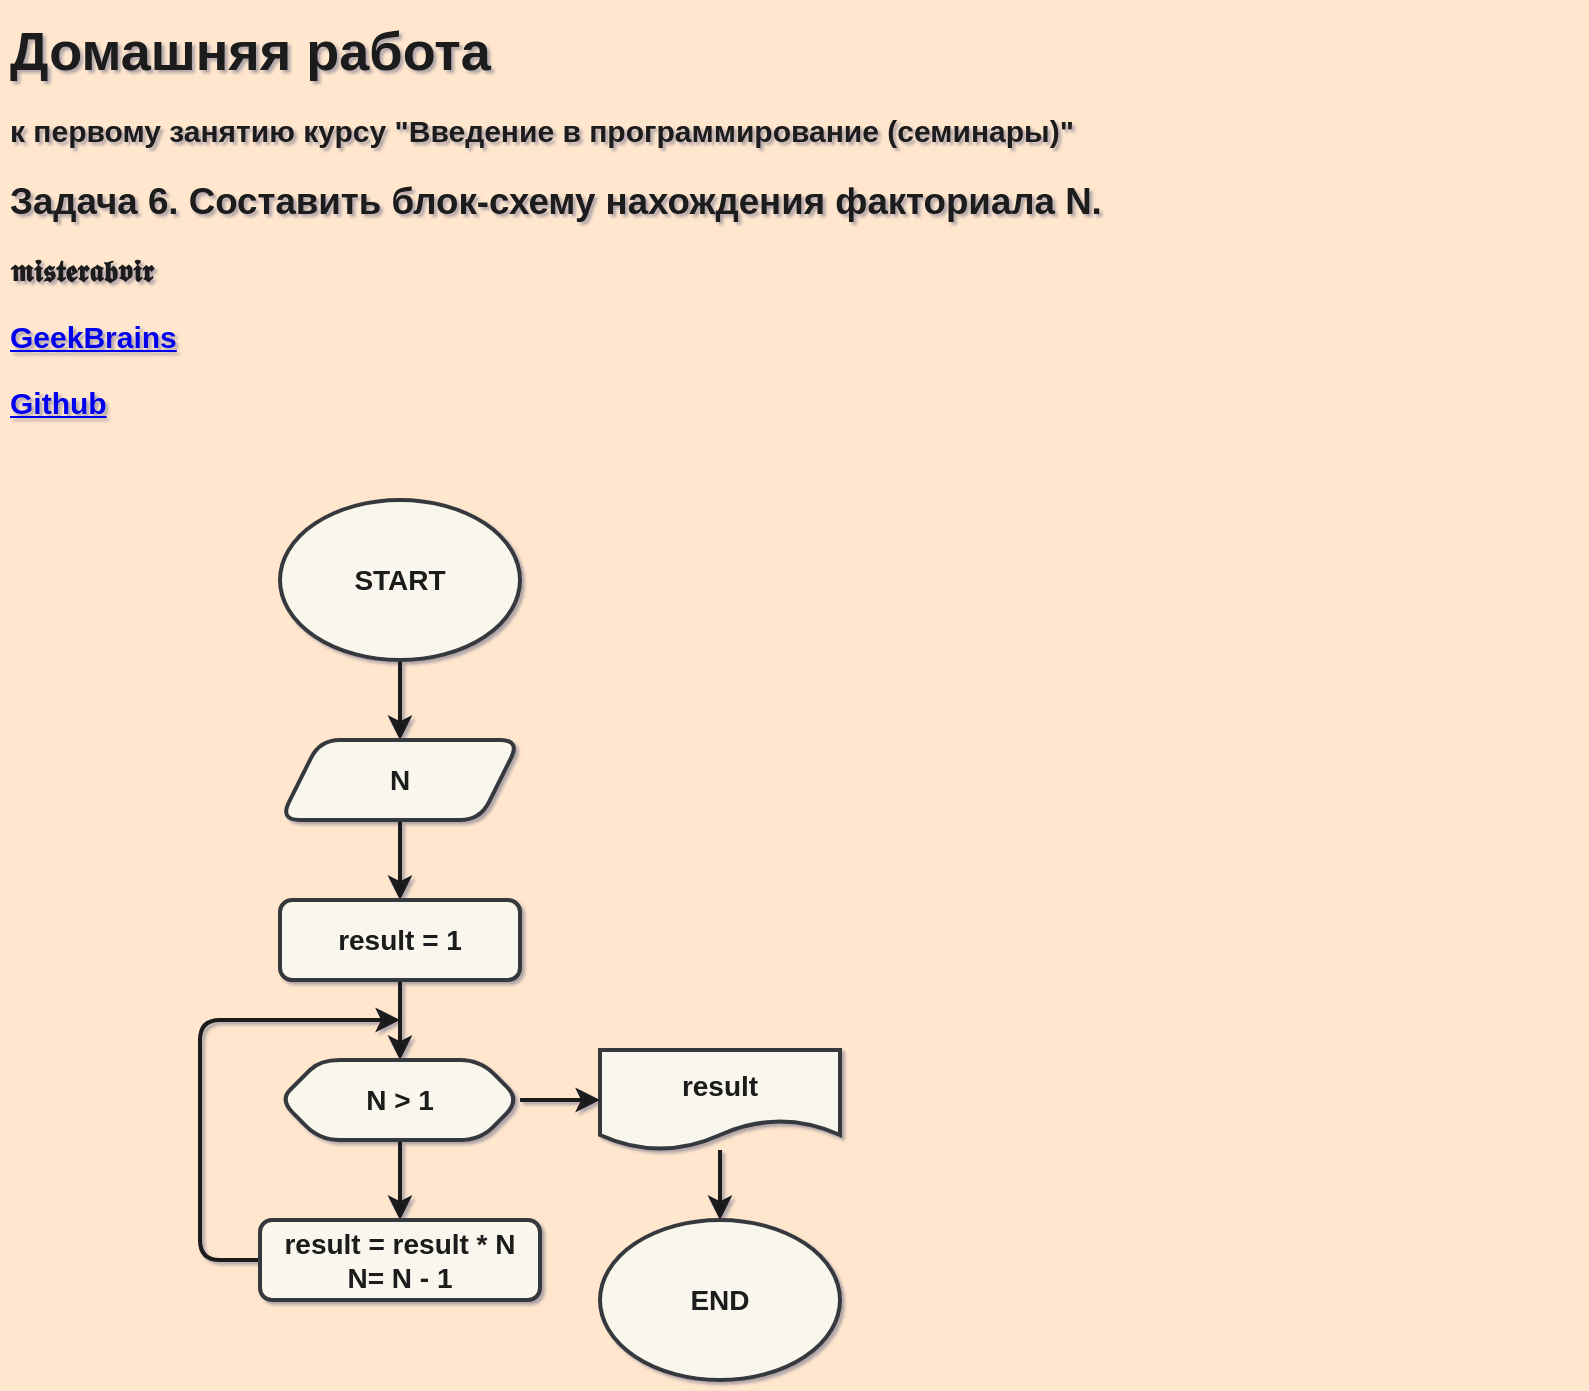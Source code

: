 <mxfile version="20.7.4" type="device"><diagram id="HgxuDFO7ci0bPYLWqyz5" name="Page-1"><mxGraphModel dx="1418" dy="868" grid="1" gridSize="10" guides="1" tooltips="1" connect="1" arrows="1" fold="1" page="1" pageScale="1" pageWidth="827" pageHeight="1169" background="#FFE6CC" math="0" shadow="1"><root><mxCell id="0"/><mxCell id="1" parent="0"/><object label="&lt;h1 style=&quot;font-size: 15px&quot;&gt;&lt;font style=&quot;font-size: 27px&quot;&gt;Домашняя работа&lt;/font&gt;&lt;/h1&gt;&lt;p style=&quot;font-size: 15px&quot;&gt;&lt;font style=&quot;font-size: 15px&quot;&gt;к первому занятию курсу &quot;Введение в программирование (семинары)&quot;&lt;/font&gt;&lt;/p&gt;&lt;p style=&quot;font-size: 15px&quot;&gt;&lt;span dir=&quot;ltr&quot; role=&quot;presentation&quot; style=&quot;left: 120px; top: 187.532px; font-size: 18.333px; font-family: sans-serif; transform: scaleX(0.999);&quot;&gt;Задача 6. Составить блок-схему нахождения факториала N.&lt;/span&gt;&lt;br&gt;&lt;/p&gt;&lt;font style=&quot;font-size: 15px&quot;&gt;𝖒𝖎𝖘𝖙𝖊𝖗𝖆𝖇𝖛𝖎𝖗&lt;br&gt;&lt;/font&gt;&lt;p style=&quot;font-size: 15px&quot;&gt;&lt;a href=&quot;https://gb.ru/users/8831713&quot;&gt;&lt;font style=&quot;font-size: 15px&quot;&gt;GeekBrains&lt;/font&gt;&lt;/a&gt;&lt;/p&gt;&lt;p style=&quot;font-size: 15px&quot;&gt;&lt;a href=&quot;https://github.com/misterabvir/gb_algorithms/&quot;&gt;&lt;font style=&quot;font-size: 15px&quot;&gt;Github&lt;/font&gt;&lt;/a&gt;&lt;/p&gt;" id="23"><mxCell style="text;html=1;strokeColor=none;fillColor=none;spacing=5;spacingTop=-20;whiteSpace=wrap;overflow=hidden;rounded=0;fontSize=14;fontColor=#1A1A1A;fontStyle=1" parent="1" vertex="1"><mxGeometry x="20" y="40" width="790" height="230" as="geometry"/></mxCell></object><mxCell id="CR5Wsd1j0-2uPPrCEZl8-24" value="" style="edgeStyle=orthogonalEdgeStyle;rounded=1;orthogonalLoop=1;jettySize=auto;html=1;labelBackgroundColor=none;strokeColor=#1A1A1A;strokeWidth=2;fontColor=#1A1A1A;" parent="1" source="CR5Wsd1j0-2uPPrCEZl8-25" target="CR5Wsd1j0-2uPPrCEZl8-26" edge="1"><mxGeometry relative="1" as="geometry"/></mxCell><mxCell id="CR5Wsd1j0-2uPPrCEZl8-25" value="result" style="shape=document;whiteSpace=wrap;html=1;boundedLbl=1;fontSize=14;fillColor=#f9f7ed;strokeColor=#36393d;fontColor=#1A1A1A;rounded=1;strokeWidth=2;fontStyle=1;" parent="1" vertex="1"><mxGeometry x="320" y="555" width="120" height="50" as="geometry"/></mxCell><mxCell id="CR5Wsd1j0-2uPPrCEZl8-26" value="END" style="ellipse;whiteSpace=wrap;html=1;rounded=1;fillColor=#f9f7ed;strokeColor=#36393d;strokeWidth=2;fontColor=#1A1A1A;fontStyle=1;fontSize=14;" parent="1" vertex="1"><mxGeometry x="320" y="640" width="120" height="80" as="geometry"/></mxCell><mxCell id="CR5Wsd1j0-2uPPrCEZl8-27" value="" style="edgeStyle=none;curved=1;rounded=1;html=1;fontSize=14;fontColor=#1A1A1A;labelBackgroundColor=none;strokeColor=#1A1A1A;strokeWidth=2;" parent="1" source="CR5Wsd1j0-2uPPrCEZl8-28" target="CR5Wsd1j0-2uPPrCEZl8-30" edge="1"><mxGeometry relative="1" as="geometry"/></mxCell><mxCell id="CR5Wsd1j0-2uPPrCEZl8-28" value="START" style="ellipse;whiteSpace=wrap;html=1;rounded=1;fillColor=#f9f7ed;strokeColor=#36393d;strokeWidth=2;fontColor=#1A1A1A;fontStyle=1;fontSize=14;" parent="1" vertex="1"><mxGeometry x="160" y="280" width="120" height="80" as="geometry"/></mxCell><mxCell id="CR5Wsd1j0-2uPPrCEZl8-29" value="" style="edgeStyle=orthogonalEdgeStyle;rounded=0;orthogonalLoop=1;jettySize=auto;html=1;strokeColor=#1A1A1A;strokeWidth=2;" parent="1" source="CR5Wsd1j0-2uPPrCEZl8-30" target="CR5Wsd1j0-2uPPrCEZl8-32" edge="1"><mxGeometry relative="1" as="geometry"/></mxCell><mxCell id="CR5Wsd1j0-2uPPrCEZl8-30" value="N" style="shape=parallelogram;perimeter=parallelogramPerimeter;whiteSpace=wrap;html=1;fixedSize=1;fontSize=14;fillColor=#f9f7ed;strokeColor=#36393d;fontColor=#1A1A1A;rounded=1;strokeWidth=2;fontStyle=1;" parent="1" vertex="1"><mxGeometry x="160" y="400" width="120" height="40" as="geometry"/></mxCell><mxCell id="CR5Wsd1j0-2uPPrCEZl8-31" value="" style="edgeStyle=orthogonalEdgeStyle;rounded=1;orthogonalLoop=1;jettySize=auto;html=1;labelBackgroundColor=none;strokeColor=#1A1A1A;strokeWidth=2;fontColor=#1A1A1A;" parent="1" source="CR5Wsd1j0-2uPPrCEZl8-32" target="CR5Wsd1j0-2uPPrCEZl8-35" edge="1"><mxGeometry relative="1" as="geometry"/></mxCell><mxCell id="CR5Wsd1j0-2uPPrCEZl8-32" value="result = 1" style="rounded=1;whiteSpace=wrap;html=1;fontSize=14;fillColor=#f9f7ed;strokeColor=#36393d;fontColor=#1A1A1A;strokeWidth=2;fontStyle=1;" parent="1" vertex="1"><mxGeometry x="160" y="480" width="120" height="40" as="geometry"/></mxCell><mxCell id="CR5Wsd1j0-2uPPrCEZl8-41" style="edgeStyle=orthogonalEdgeStyle;rounded=0;orthogonalLoop=1;jettySize=auto;html=1;exitX=0.5;exitY=1;exitDx=0;exitDy=0;strokeColor=#1A1A1A;strokeWidth=2;" parent="1" source="CR5Wsd1j0-2uPPrCEZl8-35" target="CR5Wsd1j0-2uPPrCEZl8-39" edge="1"><mxGeometry relative="1" as="geometry"/></mxCell><mxCell id="CR5Wsd1j0-2uPPrCEZl8-42" style="edgeStyle=orthogonalEdgeStyle;rounded=1;orthogonalLoop=1;jettySize=auto;html=1;entryX=0;entryY=0.5;entryDx=0;entryDy=0;strokeColor=#1A1A1A;strokeWidth=2;" parent="1" source="CR5Wsd1j0-2uPPrCEZl8-35" target="CR5Wsd1j0-2uPPrCEZl8-25" edge="1"><mxGeometry x="-0.758" y="-10" relative="1" as="geometry"><mxPoint as="offset"/></mxGeometry></mxCell><mxCell id="CR5Wsd1j0-2uPPrCEZl8-35" value="N &amp;gt; 1" style="shape=hexagon;perimeter=hexagonPerimeter2;whiteSpace=wrap;html=1;fixedSize=1;fontSize=14;fillColor=#f9f7ed;strokeColor=#36393d;fontColor=#1A1A1A;rounded=1;strokeWidth=2;fontStyle=1;" parent="1" vertex="1"><mxGeometry x="160" y="560" width="120" height="40" as="geometry"/></mxCell><mxCell id="CR5Wsd1j0-2uPPrCEZl8-38" style="edgeStyle=orthogonalEdgeStyle;rounded=1;orthogonalLoop=1;jettySize=auto;html=1;exitX=0;exitY=0.5;exitDx=0;exitDy=0;labelBackgroundColor=none;strokeColor=#1A1A1A;strokeWidth=2;fontColor=#1A1A1A;" parent="1" source="CR5Wsd1j0-2uPPrCEZl8-39" edge="1"><mxGeometry relative="1" as="geometry"><mxPoint x="220" y="540" as="targetPoint"/><Array as="points"><mxPoint x="120" y="660"/><mxPoint x="120" y="540"/></Array></mxGeometry></mxCell><mxCell id="CR5Wsd1j0-2uPPrCEZl8-39" value="result = result * N&lt;br&gt;N= N - 1" style="rounded=1;whiteSpace=wrap;html=1;fontSize=14;fillColor=#f9f7ed;strokeColor=#36393d;fontColor=#1A1A1A;strokeWidth=2;fontStyle=1;" parent="1" vertex="1"><mxGeometry x="150" y="640" width="140" height="40" as="geometry"/></mxCell></root></mxGraphModel></diagram></mxfile>